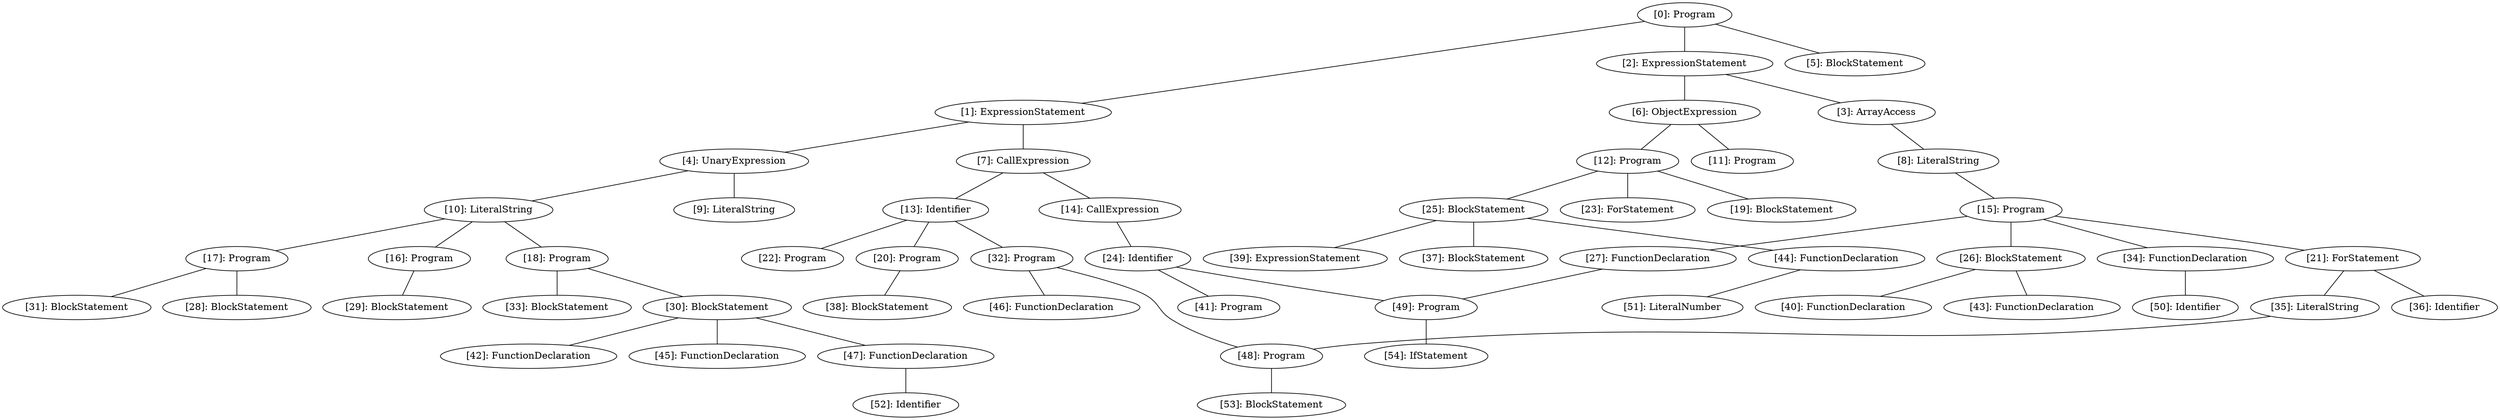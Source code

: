 // Result
graph {
	0 [label="[0]: Program"]
	1 [label="[1]: ExpressionStatement"]
	2 [label="[2]: ExpressionStatement"]
	3 [label="[3]: ArrayAccess"]
	4 [label="[4]: UnaryExpression"]
	5 [label="[5]: BlockStatement"]
	6 [label="[6]: ObjectExpression"]
	7 [label="[7]: CallExpression"]
	8 [label="[8]: LiteralString"]
	9 [label="[9]: LiteralString"]
	10 [label="[10]: LiteralString"]
	11 [label="[11]: Program"]
	12 [label="[12]: Program"]
	13 [label="[13]: Identifier"]
	14 [label="[14]: CallExpression"]
	15 [label="[15]: Program"]
	16 [label="[16]: Program"]
	17 [label="[17]: Program"]
	18 [label="[18]: Program"]
	19 [label="[19]: BlockStatement"]
	20 [label="[20]: Program"]
	21 [label="[21]: ForStatement"]
	22 [label="[22]: Program"]
	23 [label="[23]: ForStatement"]
	24 [label="[24]: Identifier"]
	25 [label="[25]: BlockStatement"]
	26 [label="[26]: BlockStatement"]
	27 [label="[27]: FunctionDeclaration"]
	28 [label="[28]: BlockStatement"]
	29 [label="[29]: BlockStatement"]
	30 [label="[30]: BlockStatement"]
	31 [label="[31]: BlockStatement"]
	32 [label="[32]: Program"]
	33 [label="[33]: BlockStatement"]
	34 [label="[34]: FunctionDeclaration"]
	35 [label="[35]: LiteralString"]
	36 [label="[36]: Identifier"]
	37 [label="[37]: BlockStatement"]
	38 [label="[38]: BlockStatement"]
	39 [label="[39]: ExpressionStatement"]
	40 [label="[40]: FunctionDeclaration"]
	41 [label="[41]: Program"]
	42 [label="[42]: FunctionDeclaration"]
	43 [label="[43]: FunctionDeclaration"]
	44 [label="[44]: FunctionDeclaration"]
	45 [label="[45]: FunctionDeclaration"]
	46 [label="[46]: FunctionDeclaration"]
	47 [label="[47]: FunctionDeclaration"]
	48 [label="[48]: Program"]
	49 [label="[49]: Program"]
	50 [label="[50]: Identifier"]
	51 [label="[51]: LiteralNumber"]
	52 [label="[52]: Identifier"]
	53 [label="[53]: BlockStatement"]
	54 [label="[54]: IfStatement"]
	0 -- 1
	0 -- 2
	0 -- 5
	1 -- 4
	1 -- 7
	2 -- 3
	2 -- 6
	3 -- 8
	4 -- 9
	4 -- 10
	6 -- 11
	6 -- 12
	7 -- 13
	7 -- 14
	8 -- 15
	10 -- 16
	10 -- 17
	10 -- 18
	12 -- 19
	12 -- 23
	12 -- 25
	13 -- 20
	13 -- 22
	13 -- 32
	14 -- 24
	15 -- 21
	15 -- 26
	15 -- 27
	15 -- 34
	16 -- 29
	17 -- 28
	17 -- 31
	18 -- 30
	18 -- 33
	20 -- 38
	21 -- 35
	21 -- 36
	24 -- 41
	24 -- 49
	25 -- 37
	25 -- 39
	25 -- 44
	26 -- 40
	26 -- 43
	27 -- 49
	30 -- 42
	30 -- 45
	30 -- 47
	32 -- 46
	32 -- 48
	34 -- 50
	35 -- 48
	44 -- 51
	47 -- 52
	48 -- 53
	49 -- 54
}

